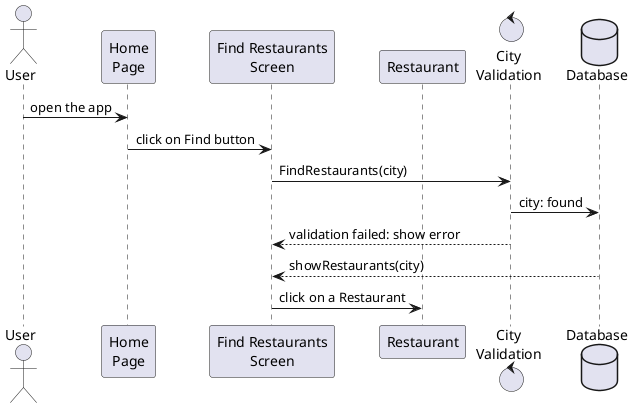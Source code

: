 @startuml nearRestaurant

actor User 
participant "Home\nPage" as Home
participant "Find Restaurants\nScreen" as Find
participant "Restaurant"
control "City\nValidation" as City
database Database as DB

User -> Home: open the app
Home -> Find: click on Find button
Find -> City: FindRestaurants(city)
City -> DB: city: found
Find <-- City: validation failed: show error
Find <-- DB: showRestaurants(city)
Find -> "Restaurant": click on a Restaurant
@enduml